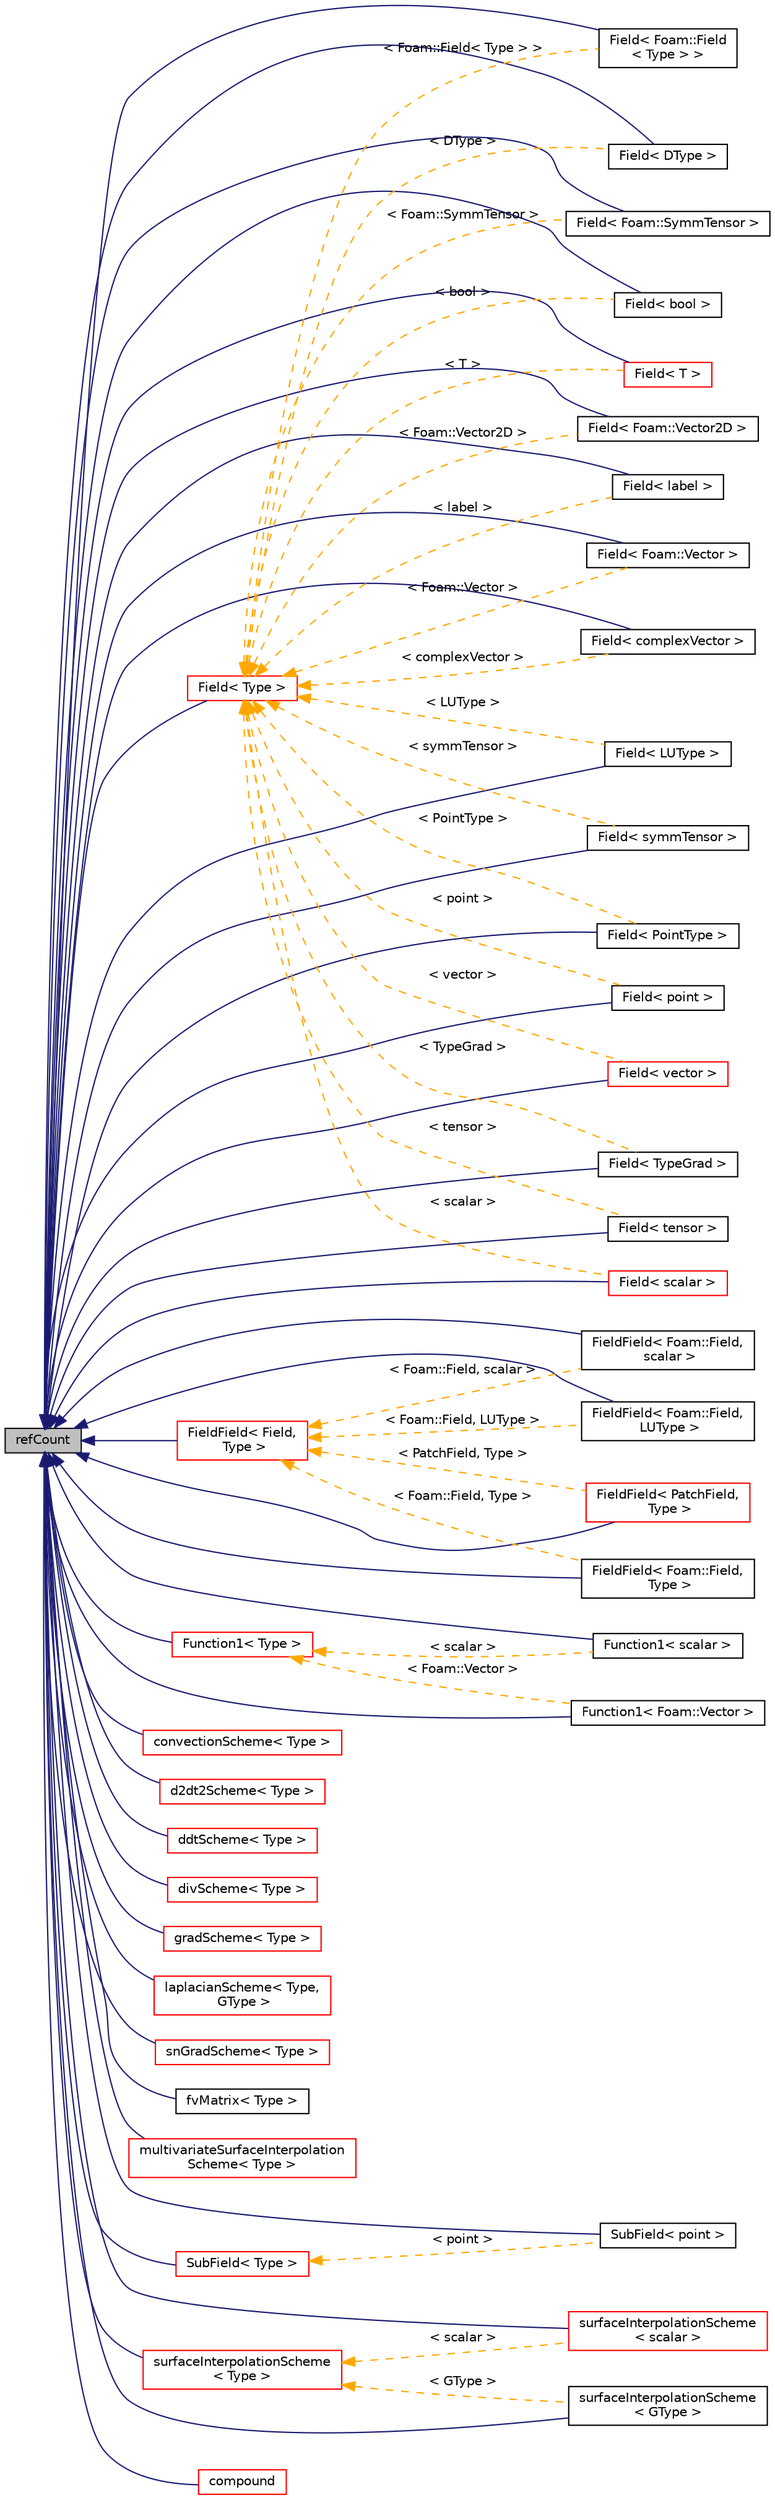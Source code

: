 digraph "refCount"
{
  bgcolor="transparent";
  edge [fontname="Helvetica",fontsize="10",labelfontname="Helvetica",labelfontsize="10"];
  node [fontname="Helvetica",fontsize="10",shape=record];
  rankdir="LR";
  Node0 [label="refCount",height=0.2,width=0.4,color="black", fillcolor="grey75", style="filled", fontcolor="black"];
  Node0 -> Node1 [dir="back",color="midnightblue",fontsize="10",style="solid",fontname="Helvetica"];
  Node1 [label="Field\< bool \>",height=0.2,width=0.4,color="black",URL="$a27573.html"];
  Node0 -> Node2 [dir="back",color="midnightblue",fontsize="10",style="solid",fontname="Helvetica"];
  Node2 [label="Field\< complexVector \>",height=0.2,width=0.4,color="black",URL="$a27573.html"];
  Node0 -> Node3 [dir="back",color="midnightblue",fontsize="10",style="solid",fontname="Helvetica"];
  Node3 [label="Field\< DType \>",height=0.2,width=0.4,color="black",URL="$a27573.html"];
  Node0 -> Node4 [dir="back",color="midnightblue",fontsize="10",style="solid",fontname="Helvetica"];
  Node4 [label="Field\< Foam::Field\l\< Type \> \>",height=0.2,width=0.4,color="black",URL="$a27573.html"];
  Node0 -> Node5 [dir="back",color="midnightblue",fontsize="10",style="solid",fontname="Helvetica"];
  Node5 [label="Field\< Foam::SymmTensor \>",height=0.2,width=0.4,color="black",URL="$a27573.html"];
  Node0 -> Node6 [dir="back",color="midnightblue",fontsize="10",style="solid",fontname="Helvetica"];
  Node6 [label="Field\< Foam::Vector \>",height=0.2,width=0.4,color="black",URL="$a27573.html"];
  Node0 -> Node7 [dir="back",color="midnightblue",fontsize="10",style="solid",fontname="Helvetica"];
  Node7 [label="Field\< Foam::Vector2D \>",height=0.2,width=0.4,color="black",URL="$a27573.html"];
  Node0 -> Node8 [dir="back",color="midnightblue",fontsize="10",style="solid",fontname="Helvetica"];
  Node8 [label="Field\< label \>",height=0.2,width=0.4,color="black",URL="$a27573.html"];
  Node0 -> Node9 [dir="back",color="midnightblue",fontsize="10",style="solid",fontname="Helvetica"];
  Node9 [label="Field\< LUType \>",height=0.2,width=0.4,color="black",URL="$a27573.html"];
  Node0 -> Node10 [dir="back",color="midnightblue",fontsize="10",style="solid",fontname="Helvetica"];
  Node10 [label="Field\< point \>",height=0.2,width=0.4,color="black",URL="$a27573.html"];
  Node0 -> Node11 [dir="back",color="midnightblue",fontsize="10",style="solid",fontname="Helvetica"];
  Node11 [label="Field\< PointType \>",height=0.2,width=0.4,color="black",URL="$a27573.html"];
  Node0 -> Node12 [dir="back",color="midnightblue",fontsize="10",style="solid",fontname="Helvetica"];
  Node12 [label="Field\< scalar \>",height=0.2,width=0.4,color="red",URL="$a27573.html"];
  Node0 -> Node17 [dir="back",color="midnightblue",fontsize="10",style="solid",fontname="Helvetica"];
  Node17 [label="Field\< symmTensor \>",height=0.2,width=0.4,color="black",URL="$a27573.html"];
  Node0 -> Node18 [dir="back",color="midnightblue",fontsize="10",style="solid",fontname="Helvetica"];
  Node18 [label="Field\< T \>",height=0.2,width=0.4,color="red",URL="$a27573.html"];
  Node0 -> Node22 [dir="back",color="midnightblue",fontsize="10",style="solid",fontname="Helvetica"];
  Node22 [label="Field\< tensor \>",height=0.2,width=0.4,color="black",URL="$a27573.html"];
  Node0 -> Node23 [dir="back",color="midnightblue",fontsize="10",style="solid",fontname="Helvetica"];
  Node23 [label="Field\< TypeGrad \>",height=0.2,width=0.4,color="black",URL="$a27573.html"];
  Node0 -> Node24 [dir="back",color="midnightblue",fontsize="10",style="solid",fontname="Helvetica"];
  Node24 [label="Field\< vector \>",height=0.2,width=0.4,color="red",URL="$a27573.html"];
  Node0 -> Node53 [dir="back",color="midnightblue",fontsize="10",style="solid",fontname="Helvetica"];
  Node53 [label="FieldField\< Foam::Field,\l LUType \>",height=0.2,width=0.4,color="black",URL="$a27529.html"];
  Node0 -> Node54 [dir="back",color="midnightblue",fontsize="10",style="solid",fontname="Helvetica"];
  Node54 [label="FieldField\< Foam::Field,\l scalar \>",height=0.2,width=0.4,color="black",URL="$a27529.html"];
  Node0 -> Node55 [dir="back",color="midnightblue",fontsize="10",style="solid",fontname="Helvetica"];
  Node55 [label="FieldField\< Foam::Field,\l Type \>",height=0.2,width=0.4,color="black",URL="$a27529.html"];
  Node0 -> Node56 [dir="back",color="midnightblue",fontsize="10",style="solid",fontname="Helvetica"];
  Node56 [label="FieldField\< PatchField,\l Type \>",height=0.2,width=0.4,color="red",URL="$a27529.html"];
  Node0 -> Node59 [dir="back",color="midnightblue",fontsize="10",style="solid",fontname="Helvetica"];
  Node59 [label="Field\< Type \>",height=0.2,width=0.4,color="red",URL="$a27573.html",tooltip="Pre-declare SubField and related Field type. "];
  Node59 -> Node5 [dir="back",color="orange",fontsize="10",style="dashed",label=" \< Foam::SymmTensor \>" ,fontname="Helvetica"];
  Node59 -> Node22 [dir="back",color="orange",fontsize="10",style="dashed",label=" \< tensor \>" ,fontname="Helvetica"];
  Node59 -> Node17 [dir="back",color="orange",fontsize="10",style="dashed",label=" \< symmTensor \>" ,fontname="Helvetica"];
  Node59 -> Node12 [dir="back",color="orange",fontsize="10",style="dashed",label=" \< scalar \>" ,fontname="Helvetica"];
  Node59 -> Node8 [dir="back",color="orange",fontsize="10",style="dashed",label=" \< label \>" ,fontname="Helvetica"];
  Node59 -> Node24 [dir="back",color="orange",fontsize="10",style="dashed",label=" \< vector \>" ,fontname="Helvetica"];
  Node59 -> Node2 [dir="back",color="orange",fontsize="10",style="dashed",label=" \< complexVector \>" ,fontname="Helvetica"];
  Node59 -> Node18 [dir="back",color="orange",fontsize="10",style="dashed",label=" \< T \>" ,fontname="Helvetica"];
  Node59 -> Node9 [dir="back",color="orange",fontsize="10",style="dashed",label=" \< LUType \>" ,fontname="Helvetica"];
  Node59 -> Node3 [dir="back",color="orange",fontsize="10",style="dashed",label=" \< DType \>" ,fontname="Helvetica"];
  Node59 -> Node4 [dir="back",color="orange",fontsize="10",style="dashed",label=" \< Foam::Field\< Type \> \>" ,fontname="Helvetica"];
  Node59 -> Node23 [dir="back",color="orange",fontsize="10",style="dashed",label=" \< TypeGrad \>" ,fontname="Helvetica"];
  Node59 -> Node6 [dir="back",color="orange",fontsize="10",style="dashed",label=" \< Foam::Vector \>" ,fontname="Helvetica"];
  Node59 -> Node1 [dir="back",color="orange",fontsize="10",style="dashed",label=" \< bool \>" ,fontname="Helvetica"];
  Node59 -> Node10 [dir="back",color="orange",fontsize="10",style="dashed",label=" \< point \>" ,fontname="Helvetica"];
  Node59 -> Node11 [dir="back",color="orange",fontsize="10",style="dashed",label=" \< PointType \>" ,fontname="Helvetica"];
  Node59 -> Node7 [dir="back",color="orange",fontsize="10",style="dashed",label=" \< Foam::Vector2D \>" ,fontname="Helvetica"];
  Node0 -> Node188 [dir="back",color="midnightblue",fontsize="10",style="solid",fontname="Helvetica"];
  Node188 [label="FieldField\< Field,\l Type \>",height=0.2,width=0.4,color="red",URL="$a27529.html",tooltip="Generic field type. "];
  Node188 -> Node54 [dir="back",color="orange",fontsize="10",style="dashed",label=" \< Foam::Field, scalar \>" ,fontname="Helvetica"];
  Node188 -> Node55 [dir="back",color="orange",fontsize="10",style="dashed",label=" \< Foam::Field, Type \>" ,fontname="Helvetica"];
  Node188 -> Node56 [dir="back",color="orange",fontsize="10",style="dashed",label=" \< PatchField, Type \>" ,fontname="Helvetica"];
  Node188 -> Node53 [dir="back",color="orange",fontsize="10",style="dashed",label=" \< Foam::Field, LUType \>" ,fontname="Helvetica"];
  Node0 -> Node195 [dir="back",color="midnightblue",fontsize="10",style="solid",fontname="Helvetica"];
  Node195 [label="Function1\< Type \>",height=0.2,width=0.4,color="red",URL="$a28813.html",tooltip="Top level data entry class for use in dictionaries. Provides a mechanism to specify a variable as a c..."];
  Node195 -> Node204 [dir="back",color="orange",fontsize="10",style="dashed",label=" \< scalar \>" ,fontname="Helvetica"];
  Node204 [label="Function1\< scalar \>",height=0.2,width=0.4,color="black",URL="$a28813.html"];
  Node195 -> Node205 [dir="back",color="orange",fontsize="10",style="dashed",label=" \< Foam::Vector \>" ,fontname="Helvetica"];
  Node205 [label="Function1\< Foam::Vector \>",height=0.2,width=0.4,color="black",URL="$a28813.html"];
  Node0 -> Node206 [dir="back",color="midnightblue",fontsize="10",style="solid",fontname="Helvetica"];
  Node206 [label="convectionScheme\< Type \>",height=0.2,width=0.4,color="red",URL="$a23257.html",tooltip="Abstract base class for convection schemes. "];
  Node0 -> Node210 [dir="back",color="midnightblue",fontsize="10",style="solid",fontname="Helvetica"];
  Node210 [label="d2dt2Scheme\< Type \>",height=0.2,width=0.4,color="red",URL="$a23269.html",tooltip="Abstract base class for d2dt2 schemes. "];
  Node0 -> Node213 [dir="back",color="midnightblue",fontsize="10",style="solid",fontname="Helvetica"];
  Node213 [label="ddtScheme\< Type \>",height=0.2,width=0.4,color="red",URL="$a23301.html",tooltip="Abstract base class for ddt schemes. "];
  Node0 -> Node222 [dir="back",color="midnightblue",fontsize="10",style="solid",fontname="Helvetica"];
  Node222 [label="divScheme\< Type \>",height=0.2,width=0.4,color="red",URL="$a23325.html",tooltip="Abstract base class for div schemes. "];
  Node0 -> Node224 [dir="back",color="midnightblue",fontsize="10",style="solid",fontname="Helvetica"];
  Node224 [label="gradScheme\< Type \>",height=0.2,width=0.4,color="red",URL="$a23361.html",tooltip="Abstract base class for gradient schemes. "];
  Node0 -> Node233 [dir="back",color="midnightblue",fontsize="10",style="solid",fontname="Helvetica"];
  Node233 [label="laplacianScheme\< Type,\l GType \>",height=0.2,width=0.4,color="red",URL="$a23401.html",tooltip="Abstract base class for laplacian schemes. "];
  Node0 -> Node235 [dir="back",color="midnightblue",fontsize="10",style="solid",fontname="Helvetica"];
  Node235 [label="snGradScheme\< Type \>",height=0.2,width=0.4,color="red",URL="$a23429.html",tooltip="Abstract base class for snGrad schemes. "];
  Node0 -> Node242 [dir="back",color="midnightblue",fontsize="10",style="solid",fontname="Helvetica"];
  Node242 [label="fvMatrix\< Type \>",height=0.2,width=0.4,color="black",URL="$a23173.html",tooltip="A special matrix type and solver, designed for finite volume solutions of scalar equations. Face addressing is used to make all matrix assembly and solution loops vectorise. "];
  Node0 -> Node243 [dir="back",color="midnightblue",fontsize="10",style="solid",fontname="Helvetica"];
  Node243 [label="multivariateSurfaceInterpolation\lScheme\< Type \>",height=0.2,width=0.4,color="red",URL="$a23945.html",tooltip="Abstract base class for multi-variate surface interpolation schemes. "];
  Node0 -> Node248 [dir="back",color="midnightblue",fontsize="10",style="solid",fontname="Helvetica"];
  Node248 [label="SubField\< Type \>",height=0.2,width=0.4,color="red",URL="$a27577.html",tooltip="Pre-declare related SubField type. "];
  Node248 -> Node250 [dir="back",color="orange",fontsize="10",style="dashed",label=" \< point \>" ,fontname="Helvetica"];
  Node250 [label="SubField\< point \>",height=0.2,width=0.4,color="black",URL="$a27577.html"];
  Node0 -> Node251 [dir="back",color="midnightblue",fontsize="10",style="solid",fontname="Helvetica"];
  Node251 [label="surfaceInterpolationScheme\l\< Type \>",height=0.2,width=0.4,color="red",URL="$a24109.html",tooltip="Abstract base class for surface interpolation schemes. "];
  Node251 -> Node286 [dir="back",color="orange",fontsize="10",style="dashed",label=" \< scalar \>" ,fontname="Helvetica"];
  Node286 [label="surfaceInterpolationScheme\l\< scalar \>",height=0.2,width=0.4,color="red",URL="$a24109.html"];
  Node251 -> Node288 [dir="back",color="orange",fontsize="10",style="dashed",label=" \< GType \>" ,fontname="Helvetica"];
  Node288 [label="surfaceInterpolationScheme\l\< GType \>",height=0.2,width=0.4,color="black",URL="$a24109.html"];
  Node0 -> Node289 [dir="back",color="midnightblue",fontsize="10",style="solid",fontname="Helvetica"];
  Node289 [label="compound",height=0.2,width=0.4,color="red",URL="$a27417.html",tooltip="Abstract base class for complex tokens. "];
  Node0 -> Node205 [dir="back",color="midnightblue",fontsize="10",style="solid",fontname="Helvetica"];
  Node0 -> Node204 [dir="back",color="midnightblue",fontsize="10",style="solid",fontname="Helvetica"];
  Node0 -> Node250 [dir="back",color="midnightblue",fontsize="10",style="solid",fontname="Helvetica"];
  Node0 -> Node288 [dir="back",color="midnightblue",fontsize="10",style="solid",fontname="Helvetica"];
  Node0 -> Node286 [dir="back",color="midnightblue",fontsize="10",style="solid",fontname="Helvetica"];
}
